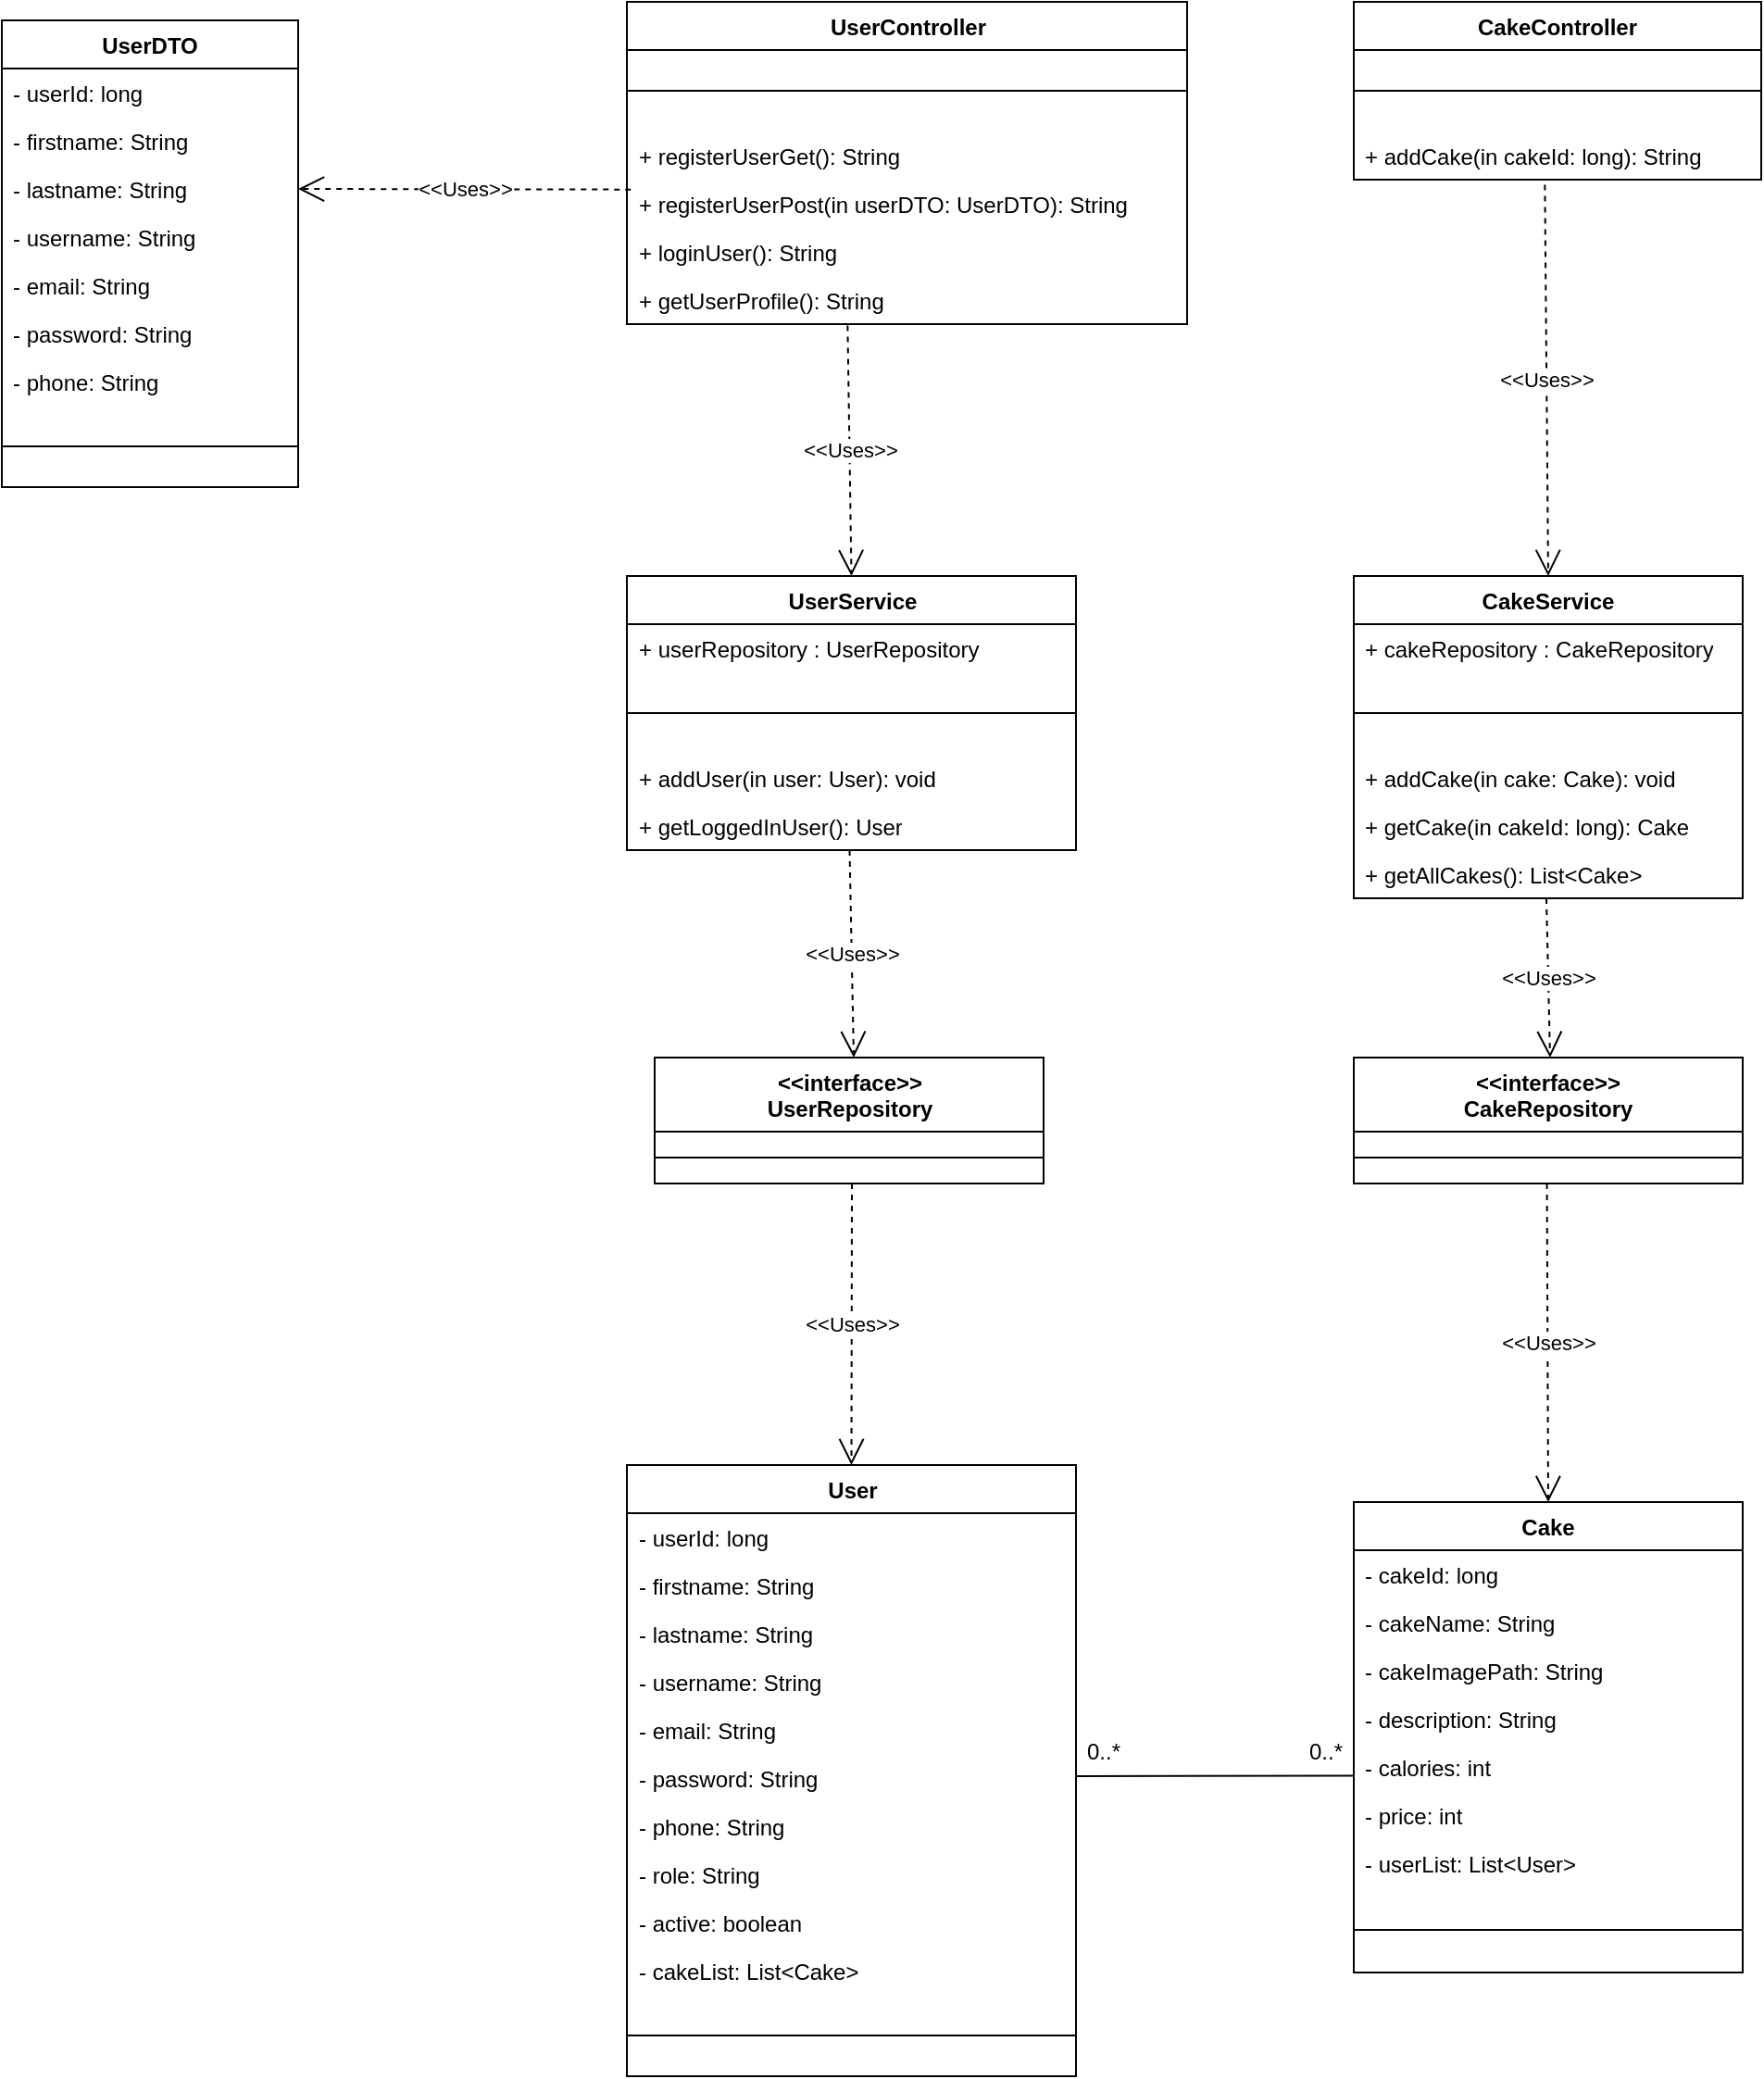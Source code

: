 <mxfile version="24.7.10">
  <diagram name="Page-1" id="xZQDsr4Xxf6uGHRCzoWH">
    <mxGraphModel dx="2368" dy="1765" grid="1" gridSize="10" guides="1" tooltips="1" connect="1" arrows="1" fold="1" page="1" pageScale="1" pageWidth="850" pageHeight="1100" math="0" shadow="0">
      <root>
        <mxCell id="0" />
        <mxCell id="1" parent="0" />
        <mxCell id="k_N3MxR13cJNEKGU2N6l-7" value="User" style="swimlane;fontStyle=1;align=center;verticalAlign=top;childLayout=stackLayout;horizontal=1;startSize=26;horizontalStack=0;resizeParent=1;resizeParentMax=0;resizeLast=0;collapsible=1;marginBottom=0;whiteSpace=wrap;html=1;" vertex="1" parent="1">
          <mxGeometry x="277.5" y="230" width="242.5" height="330" as="geometry" />
        </mxCell>
        <mxCell id="k_N3MxR13cJNEKGU2N6l-33" value="- userId: long" style="text;strokeColor=none;fillColor=none;align=left;verticalAlign=top;spacingLeft=4;spacingRight=4;overflow=hidden;rotatable=0;points=[[0,0.5],[1,0.5]];portConstraint=eastwest;whiteSpace=wrap;html=1;" vertex="1" parent="k_N3MxR13cJNEKGU2N6l-7">
          <mxGeometry y="26" width="242.5" height="26" as="geometry" />
        </mxCell>
        <mxCell id="k_N3MxR13cJNEKGU2N6l-8" value="- firstname: String" style="text;strokeColor=none;fillColor=none;align=left;verticalAlign=top;spacingLeft=4;spacingRight=4;overflow=hidden;rotatable=0;points=[[0,0.5],[1,0.5]];portConstraint=eastwest;whiteSpace=wrap;html=1;" vertex="1" parent="k_N3MxR13cJNEKGU2N6l-7">
          <mxGeometry y="52" width="242.5" height="26" as="geometry" />
        </mxCell>
        <mxCell id="k_N3MxR13cJNEKGU2N6l-14" value="- lastname: String" style="text;strokeColor=none;fillColor=none;align=left;verticalAlign=top;spacingLeft=4;spacingRight=4;overflow=hidden;rotatable=0;points=[[0,0.5],[1,0.5]];portConstraint=eastwest;whiteSpace=wrap;html=1;" vertex="1" parent="k_N3MxR13cJNEKGU2N6l-7">
          <mxGeometry y="78" width="242.5" height="26" as="geometry" />
        </mxCell>
        <mxCell id="k_N3MxR13cJNEKGU2N6l-17" value="- username: String" style="text;strokeColor=none;fillColor=none;align=left;verticalAlign=top;spacingLeft=4;spacingRight=4;overflow=hidden;rotatable=0;points=[[0,0.5],[1,0.5]];portConstraint=eastwest;whiteSpace=wrap;html=1;" vertex="1" parent="k_N3MxR13cJNEKGU2N6l-7">
          <mxGeometry y="104" width="242.5" height="26" as="geometry" />
        </mxCell>
        <mxCell id="k_N3MxR13cJNEKGU2N6l-16" value="- email: String" style="text;strokeColor=none;fillColor=none;align=left;verticalAlign=top;spacingLeft=4;spacingRight=4;overflow=hidden;rotatable=0;points=[[0,0.5],[1,0.5]];portConstraint=eastwest;whiteSpace=wrap;html=1;" vertex="1" parent="k_N3MxR13cJNEKGU2N6l-7">
          <mxGeometry y="130" width="242.5" height="26" as="geometry" />
        </mxCell>
        <mxCell id="k_N3MxR13cJNEKGU2N6l-15" value="- password: String" style="text;strokeColor=none;fillColor=none;align=left;verticalAlign=top;spacingLeft=4;spacingRight=4;overflow=hidden;rotatable=0;points=[[0,0.5],[1,0.5]];portConstraint=eastwest;whiteSpace=wrap;html=1;" vertex="1" parent="k_N3MxR13cJNEKGU2N6l-7">
          <mxGeometry y="156" width="242.5" height="26" as="geometry" />
        </mxCell>
        <mxCell id="k_N3MxR13cJNEKGU2N6l-13" value="- phone: String" style="text;strokeColor=none;fillColor=none;align=left;verticalAlign=top;spacingLeft=4;spacingRight=4;overflow=hidden;rotatable=0;points=[[0,0.5],[1,0.5]];portConstraint=eastwest;whiteSpace=wrap;html=1;" vertex="1" parent="k_N3MxR13cJNEKGU2N6l-7">
          <mxGeometry y="182" width="242.5" height="26" as="geometry" />
        </mxCell>
        <mxCell id="k_N3MxR13cJNEKGU2N6l-19" value="- role: String" style="text;strokeColor=none;fillColor=none;align=left;verticalAlign=top;spacingLeft=4;spacingRight=4;overflow=hidden;rotatable=0;points=[[0,0.5],[1,0.5]];portConstraint=eastwest;whiteSpace=wrap;html=1;" vertex="1" parent="k_N3MxR13cJNEKGU2N6l-7">
          <mxGeometry y="208" width="242.5" height="26" as="geometry" />
        </mxCell>
        <mxCell id="k_N3MxR13cJNEKGU2N6l-18" value="- active: boolean" style="text;strokeColor=none;fillColor=none;align=left;verticalAlign=top;spacingLeft=4;spacingRight=4;overflow=hidden;rotatable=0;points=[[0,0.5],[1,0.5]];portConstraint=eastwest;whiteSpace=wrap;html=1;" vertex="1" parent="k_N3MxR13cJNEKGU2N6l-7">
          <mxGeometry y="234" width="242.5" height="26" as="geometry" />
        </mxCell>
        <mxCell id="k_N3MxR13cJNEKGU2N6l-20" value="- cakeList: List&amp;lt;Cake&amp;gt;" style="text;strokeColor=none;fillColor=none;align=left;verticalAlign=top;spacingLeft=4;spacingRight=4;overflow=hidden;rotatable=0;points=[[0,0.5],[1,0.5]];portConstraint=eastwest;whiteSpace=wrap;html=1;" vertex="1" parent="k_N3MxR13cJNEKGU2N6l-7">
          <mxGeometry y="260" width="242.5" height="26" as="geometry" />
        </mxCell>
        <mxCell id="k_N3MxR13cJNEKGU2N6l-9" value="" style="line;strokeWidth=1;fillColor=none;align=left;verticalAlign=middle;spacingTop=-1;spacingLeft=3;spacingRight=3;rotatable=0;labelPosition=right;points=[];portConstraint=eastwest;strokeColor=inherit;" vertex="1" parent="k_N3MxR13cJNEKGU2N6l-7">
          <mxGeometry y="286" width="242.5" height="44" as="geometry" />
        </mxCell>
        <mxCell id="k_N3MxR13cJNEKGU2N6l-21" value="Cake" style="swimlane;fontStyle=1;align=center;verticalAlign=top;childLayout=stackLayout;horizontal=1;startSize=26;horizontalStack=0;resizeParent=1;resizeParentMax=0;resizeLast=0;collapsible=1;marginBottom=0;whiteSpace=wrap;html=1;" vertex="1" parent="1">
          <mxGeometry x="670" y="250" width="210" height="254" as="geometry" />
        </mxCell>
        <mxCell id="k_N3MxR13cJNEKGU2N6l-22" value="- cakeId: long" style="text;strokeColor=none;fillColor=none;align=left;verticalAlign=top;spacingLeft=4;spacingRight=4;overflow=hidden;rotatable=0;points=[[0,0.5],[1,0.5]];portConstraint=eastwest;whiteSpace=wrap;html=1;" vertex="1" parent="k_N3MxR13cJNEKGU2N6l-21">
          <mxGeometry y="26" width="210" height="26" as="geometry" />
        </mxCell>
        <mxCell id="k_N3MxR13cJNEKGU2N6l-23" value="- cakeName: String" style="text;strokeColor=none;fillColor=none;align=left;verticalAlign=top;spacingLeft=4;spacingRight=4;overflow=hidden;rotatable=0;points=[[0,0.5],[1,0.5]];portConstraint=eastwest;whiteSpace=wrap;html=1;" vertex="1" parent="k_N3MxR13cJNEKGU2N6l-21">
          <mxGeometry y="52" width="210" height="26" as="geometry" />
        </mxCell>
        <mxCell id="k_N3MxR13cJNEKGU2N6l-24" value="- cakeImagePath: String" style="text;strokeColor=none;fillColor=none;align=left;verticalAlign=top;spacingLeft=4;spacingRight=4;overflow=hidden;rotatable=0;points=[[0,0.5],[1,0.5]];portConstraint=eastwest;whiteSpace=wrap;html=1;" vertex="1" parent="k_N3MxR13cJNEKGU2N6l-21">
          <mxGeometry y="78" width="210" height="26" as="geometry" />
        </mxCell>
        <mxCell id="k_N3MxR13cJNEKGU2N6l-25" value="- description: String" style="text;strokeColor=none;fillColor=none;align=left;verticalAlign=top;spacingLeft=4;spacingRight=4;overflow=hidden;rotatable=0;points=[[0,0.5],[1,0.5]];portConstraint=eastwest;whiteSpace=wrap;html=1;" vertex="1" parent="k_N3MxR13cJNEKGU2N6l-21">
          <mxGeometry y="104" width="210" height="26" as="geometry" />
        </mxCell>
        <mxCell id="k_N3MxR13cJNEKGU2N6l-26" value="- calories: int" style="text;strokeColor=none;fillColor=none;align=left;verticalAlign=top;spacingLeft=4;spacingRight=4;overflow=hidden;rotatable=0;points=[[0,0.5],[1,0.5]];portConstraint=eastwest;whiteSpace=wrap;html=1;" vertex="1" parent="k_N3MxR13cJNEKGU2N6l-21">
          <mxGeometry y="130" width="210" height="26" as="geometry" />
        </mxCell>
        <mxCell id="k_N3MxR13cJNEKGU2N6l-27" value="- price: int" style="text;strokeColor=none;fillColor=none;align=left;verticalAlign=top;spacingLeft=4;spacingRight=4;overflow=hidden;rotatable=0;points=[[0,0.5],[1,0.5]];portConstraint=eastwest;whiteSpace=wrap;html=1;" vertex="1" parent="k_N3MxR13cJNEKGU2N6l-21">
          <mxGeometry y="156" width="210" height="26" as="geometry" />
        </mxCell>
        <mxCell id="k_N3MxR13cJNEKGU2N6l-28" value="- userList: List&amp;lt;User&amp;gt;" style="text;strokeColor=none;fillColor=none;align=left;verticalAlign=top;spacingLeft=4;spacingRight=4;overflow=hidden;rotatable=0;points=[[0,0.5],[1,0.5]];portConstraint=eastwest;whiteSpace=wrap;html=1;" vertex="1" parent="k_N3MxR13cJNEKGU2N6l-21">
          <mxGeometry y="182" width="210" height="26" as="geometry" />
        </mxCell>
        <mxCell id="k_N3MxR13cJNEKGU2N6l-31" value="" style="line;strokeWidth=1;fillColor=none;align=left;verticalAlign=middle;spacingTop=-1;spacingLeft=3;spacingRight=3;rotatable=0;labelPosition=right;points=[];portConstraint=eastwest;strokeColor=inherit;" vertex="1" parent="k_N3MxR13cJNEKGU2N6l-21">
          <mxGeometry y="208" width="210" height="46" as="geometry" />
        </mxCell>
        <mxCell id="k_N3MxR13cJNEKGU2N6l-35" value="" style="endArrow=none;html=1;rounded=0;entryX=-0.002;entryY=0.683;entryDx=0;entryDy=0;entryPerimeter=0;" edge="1" parent="1" target="k_N3MxR13cJNEKGU2N6l-26">
          <mxGeometry relative="1" as="geometry">
            <mxPoint x="520" y="398" as="sourcePoint" />
            <mxPoint x="660" y="398" as="targetPoint" />
          </mxGeometry>
        </mxCell>
        <mxCell id="k_N3MxR13cJNEKGU2N6l-41" value="0..*" style="text;html=1;align=center;verticalAlign=middle;whiteSpace=wrap;rounded=0;" vertex="1" parent="1">
          <mxGeometry x="520" y="370" width="30" height="30" as="geometry" />
        </mxCell>
        <mxCell id="k_N3MxR13cJNEKGU2N6l-42" value="0..*" style="text;html=1;align=center;verticalAlign=middle;whiteSpace=wrap;rounded=0;" vertex="1" parent="1">
          <mxGeometry x="640" y="370" width="30" height="30" as="geometry" />
        </mxCell>
        <mxCell id="k_N3MxR13cJNEKGU2N6l-43" value="UserService" style="swimlane;fontStyle=1;align=center;verticalAlign=top;childLayout=stackLayout;horizontal=1;startSize=26;horizontalStack=0;resizeParent=1;resizeParentMax=0;resizeLast=0;collapsible=1;marginBottom=0;whiteSpace=wrap;html=1;" vertex="1" parent="1">
          <mxGeometry x="277.5" y="-250" width="242.5" height="148" as="geometry" />
        </mxCell>
        <mxCell id="k_N3MxR13cJNEKGU2N6l-91" value="+ userRepository : UserRepository" style="text;strokeColor=none;fillColor=none;align=left;verticalAlign=top;spacingLeft=4;spacingRight=4;overflow=hidden;rotatable=0;points=[[0,0.5],[1,0.5]];portConstraint=eastwest;whiteSpace=wrap;html=1;" vertex="1" parent="k_N3MxR13cJNEKGU2N6l-43">
          <mxGeometry y="26" width="242.5" height="26" as="geometry" />
        </mxCell>
        <mxCell id="k_N3MxR13cJNEKGU2N6l-54" value="" style="line;strokeWidth=1;fillColor=none;align=left;verticalAlign=middle;spacingTop=-1;spacingLeft=3;spacingRight=3;rotatable=0;labelPosition=right;points=[];portConstraint=eastwest;strokeColor=inherit;" vertex="1" parent="k_N3MxR13cJNEKGU2N6l-43">
          <mxGeometry y="52" width="242.5" height="44" as="geometry" />
        </mxCell>
        <mxCell id="k_N3MxR13cJNEKGU2N6l-53" value="+ addUser(in user: User): void" style="text;strokeColor=none;fillColor=none;align=left;verticalAlign=top;spacingLeft=4;spacingRight=4;overflow=hidden;rotatable=0;points=[[0,0.5],[1,0.5]];portConstraint=eastwest;whiteSpace=wrap;html=1;" vertex="1" parent="k_N3MxR13cJNEKGU2N6l-43">
          <mxGeometry y="96" width="242.5" height="26" as="geometry" />
        </mxCell>
        <mxCell id="k_N3MxR13cJNEKGU2N6l-55" value="+ getLoggedInUser(): User" style="text;strokeColor=none;fillColor=none;align=left;verticalAlign=top;spacingLeft=4;spacingRight=4;overflow=hidden;rotatable=0;points=[[0,0.5],[1,0.5]];portConstraint=eastwest;whiteSpace=wrap;html=1;" vertex="1" parent="k_N3MxR13cJNEKGU2N6l-43">
          <mxGeometry y="122" width="242.5" height="26" as="geometry" />
        </mxCell>
        <mxCell id="k_N3MxR13cJNEKGU2N6l-56" value="CakeService" style="swimlane;fontStyle=1;align=center;verticalAlign=top;childLayout=stackLayout;horizontal=1;startSize=26;horizontalStack=0;resizeParent=1;resizeParentMax=0;resizeLast=0;collapsible=1;marginBottom=0;whiteSpace=wrap;html=1;" vertex="1" parent="1">
          <mxGeometry x="670" y="-250" width="210" height="174" as="geometry" />
        </mxCell>
        <mxCell id="k_N3MxR13cJNEKGU2N6l-92" value="+ cakeRepository : CakeRepository" style="text;strokeColor=none;fillColor=none;align=left;verticalAlign=top;spacingLeft=4;spacingRight=4;overflow=hidden;rotatable=0;points=[[0,0.5],[1,0.5]];portConstraint=eastwest;whiteSpace=wrap;html=1;" vertex="1" parent="k_N3MxR13cJNEKGU2N6l-56">
          <mxGeometry y="26" width="210" height="26" as="geometry" />
        </mxCell>
        <mxCell id="k_N3MxR13cJNEKGU2N6l-57" value="" style="line;strokeWidth=1;fillColor=none;align=left;verticalAlign=middle;spacingTop=-1;spacingLeft=3;spacingRight=3;rotatable=0;labelPosition=right;points=[];portConstraint=eastwest;strokeColor=inherit;" vertex="1" parent="k_N3MxR13cJNEKGU2N6l-56">
          <mxGeometry y="52" width="210" height="44" as="geometry" />
        </mxCell>
        <mxCell id="k_N3MxR13cJNEKGU2N6l-60" value="+ addCake(in cake: Cake): void" style="text;strokeColor=none;fillColor=none;align=left;verticalAlign=top;spacingLeft=4;spacingRight=4;overflow=hidden;rotatable=0;points=[[0,0.5],[1,0.5]];portConstraint=eastwest;whiteSpace=wrap;html=1;" vertex="1" parent="k_N3MxR13cJNEKGU2N6l-56">
          <mxGeometry y="96" width="210" height="26" as="geometry" />
        </mxCell>
        <mxCell id="k_N3MxR13cJNEKGU2N6l-58" value="+ getCake(in cakeId: long): Cake" style="text;strokeColor=none;fillColor=none;align=left;verticalAlign=top;spacingLeft=4;spacingRight=4;overflow=hidden;rotatable=0;points=[[0,0.5],[1,0.5]];portConstraint=eastwest;whiteSpace=wrap;html=1;" vertex="1" parent="k_N3MxR13cJNEKGU2N6l-56">
          <mxGeometry y="122" width="210" height="26" as="geometry" />
        </mxCell>
        <mxCell id="k_N3MxR13cJNEKGU2N6l-59" value="+ getAllCakes(): List&amp;lt;Cake&amp;gt;" style="text;strokeColor=none;fillColor=none;align=left;verticalAlign=top;spacingLeft=4;spacingRight=4;overflow=hidden;rotatable=0;points=[[0,0.5],[1,0.5]];portConstraint=eastwest;whiteSpace=wrap;html=1;" vertex="1" parent="k_N3MxR13cJNEKGU2N6l-56">
          <mxGeometry y="148" width="210" height="26" as="geometry" />
        </mxCell>
        <mxCell id="k_N3MxR13cJNEKGU2N6l-65" value="&amp;lt;&amp;lt;interface&amp;gt;&amp;gt;&lt;div&gt;CakeRepository&lt;/div&gt;" style="swimlane;fontStyle=1;align=center;verticalAlign=top;childLayout=stackLayout;horizontal=1;startSize=40;horizontalStack=0;resizeParent=1;resizeParentMax=0;resizeLast=0;collapsible=1;marginBottom=0;whiteSpace=wrap;html=1;" vertex="1" parent="1">
          <mxGeometry x="670" y="10" width="210" height="68" as="geometry" />
        </mxCell>
        <mxCell id="k_N3MxR13cJNEKGU2N6l-66" value="" style="line;strokeWidth=1;fillColor=none;align=left;verticalAlign=middle;spacingTop=-1;spacingLeft=3;spacingRight=3;rotatable=0;labelPosition=right;points=[];portConstraint=eastwest;strokeColor=inherit;" vertex="1" parent="k_N3MxR13cJNEKGU2N6l-65">
          <mxGeometry y="40" width="210" height="28" as="geometry" />
        </mxCell>
        <mxCell id="k_N3MxR13cJNEKGU2N6l-68" value="UserDTO" style="swimlane;fontStyle=1;align=center;verticalAlign=top;childLayout=stackLayout;horizontal=1;startSize=26;horizontalStack=0;resizeParent=1;resizeParentMax=0;resizeLast=0;collapsible=1;marginBottom=0;whiteSpace=wrap;html=1;" vertex="1" parent="1">
          <mxGeometry x="-60" y="-550" width="160" height="252" as="geometry" />
        </mxCell>
        <mxCell id="k_N3MxR13cJNEKGU2N6l-69" value="- userId: long" style="text;strokeColor=none;fillColor=none;align=left;verticalAlign=top;spacingLeft=4;spacingRight=4;overflow=hidden;rotatable=0;points=[[0,0.5],[1,0.5]];portConstraint=eastwest;whiteSpace=wrap;html=1;" vertex="1" parent="k_N3MxR13cJNEKGU2N6l-68">
          <mxGeometry y="26" width="160" height="26" as="geometry" />
        </mxCell>
        <mxCell id="k_N3MxR13cJNEKGU2N6l-70" value="- firstname: String" style="text;strokeColor=none;fillColor=none;align=left;verticalAlign=top;spacingLeft=4;spacingRight=4;overflow=hidden;rotatable=0;points=[[0,0.5],[1,0.5]];portConstraint=eastwest;whiteSpace=wrap;html=1;" vertex="1" parent="k_N3MxR13cJNEKGU2N6l-68">
          <mxGeometry y="52" width="160" height="26" as="geometry" />
        </mxCell>
        <mxCell id="k_N3MxR13cJNEKGU2N6l-71" value="- lastname: String" style="text;strokeColor=none;fillColor=none;align=left;verticalAlign=top;spacingLeft=4;spacingRight=4;overflow=hidden;rotatable=0;points=[[0,0.5],[1,0.5]];portConstraint=eastwest;whiteSpace=wrap;html=1;" vertex="1" parent="k_N3MxR13cJNEKGU2N6l-68">
          <mxGeometry y="78" width="160" height="26" as="geometry" />
        </mxCell>
        <mxCell id="k_N3MxR13cJNEKGU2N6l-72" value="- username: String" style="text;strokeColor=none;fillColor=none;align=left;verticalAlign=top;spacingLeft=4;spacingRight=4;overflow=hidden;rotatable=0;points=[[0,0.5],[1,0.5]];portConstraint=eastwest;whiteSpace=wrap;html=1;" vertex="1" parent="k_N3MxR13cJNEKGU2N6l-68">
          <mxGeometry y="104" width="160" height="26" as="geometry" />
        </mxCell>
        <mxCell id="k_N3MxR13cJNEKGU2N6l-73" value="- email: String" style="text;strokeColor=none;fillColor=none;align=left;verticalAlign=top;spacingLeft=4;spacingRight=4;overflow=hidden;rotatable=0;points=[[0,0.5],[1,0.5]];portConstraint=eastwest;whiteSpace=wrap;html=1;" vertex="1" parent="k_N3MxR13cJNEKGU2N6l-68">
          <mxGeometry y="130" width="160" height="26" as="geometry" />
        </mxCell>
        <mxCell id="k_N3MxR13cJNEKGU2N6l-74" value="- password: String" style="text;strokeColor=none;fillColor=none;align=left;verticalAlign=top;spacingLeft=4;spacingRight=4;overflow=hidden;rotatable=0;points=[[0,0.5],[1,0.5]];portConstraint=eastwest;whiteSpace=wrap;html=1;" vertex="1" parent="k_N3MxR13cJNEKGU2N6l-68">
          <mxGeometry y="156" width="160" height="26" as="geometry" />
        </mxCell>
        <mxCell id="k_N3MxR13cJNEKGU2N6l-75" value="- phone: String" style="text;strokeColor=none;fillColor=none;align=left;verticalAlign=top;spacingLeft=4;spacingRight=4;overflow=hidden;rotatable=0;points=[[0,0.5],[1,0.5]];portConstraint=eastwest;whiteSpace=wrap;html=1;" vertex="1" parent="k_N3MxR13cJNEKGU2N6l-68">
          <mxGeometry y="182" width="160" height="26" as="geometry" />
        </mxCell>
        <mxCell id="k_N3MxR13cJNEKGU2N6l-79" value="" style="line;strokeWidth=1;fillColor=none;align=left;verticalAlign=middle;spacingTop=-1;spacingLeft=3;spacingRight=3;rotatable=0;labelPosition=right;points=[];portConstraint=eastwest;strokeColor=inherit;" vertex="1" parent="k_N3MxR13cJNEKGU2N6l-68">
          <mxGeometry y="208" width="160" height="44" as="geometry" />
        </mxCell>
        <mxCell id="k_N3MxR13cJNEKGU2N6l-80" value="CakeController" style="swimlane;fontStyle=1;align=center;verticalAlign=top;childLayout=stackLayout;horizontal=1;startSize=26;horizontalStack=0;resizeParent=1;resizeParentMax=0;resizeLast=0;collapsible=1;marginBottom=0;whiteSpace=wrap;html=1;" vertex="1" parent="1">
          <mxGeometry x="670" y="-560" width="220" height="96" as="geometry" />
        </mxCell>
        <mxCell id="k_N3MxR13cJNEKGU2N6l-81" value="" style="line;strokeWidth=1;fillColor=none;align=left;verticalAlign=middle;spacingTop=-1;spacingLeft=3;spacingRight=3;rotatable=0;labelPosition=right;points=[];portConstraint=eastwest;strokeColor=inherit;" vertex="1" parent="k_N3MxR13cJNEKGU2N6l-80">
          <mxGeometry y="26" width="220" height="44" as="geometry" />
        </mxCell>
        <mxCell id="k_N3MxR13cJNEKGU2N6l-82" value="+ addCake(in cakeId: long): String" style="text;strokeColor=none;fillColor=none;align=left;verticalAlign=top;spacingLeft=4;spacingRight=4;overflow=hidden;rotatable=0;points=[[0,0.5],[1,0.5]];portConstraint=eastwest;whiteSpace=wrap;html=1;" vertex="1" parent="k_N3MxR13cJNEKGU2N6l-80">
          <mxGeometry y="70" width="220" height="26" as="geometry" />
        </mxCell>
        <mxCell id="k_N3MxR13cJNEKGU2N6l-85" value="UserController" style="swimlane;fontStyle=1;align=center;verticalAlign=top;childLayout=stackLayout;horizontal=1;startSize=26;horizontalStack=0;resizeParent=1;resizeParentMax=0;resizeLast=0;collapsible=1;marginBottom=0;whiteSpace=wrap;html=1;" vertex="1" parent="1">
          <mxGeometry x="277.5" y="-560" width="302.5" height="174" as="geometry" />
        </mxCell>
        <mxCell id="k_N3MxR13cJNEKGU2N6l-86" value="" style="line;strokeWidth=1;fillColor=none;align=left;verticalAlign=middle;spacingTop=-1;spacingLeft=3;spacingRight=3;rotatable=0;labelPosition=right;points=[];portConstraint=eastwest;strokeColor=inherit;" vertex="1" parent="k_N3MxR13cJNEKGU2N6l-85">
          <mxGeometry y="26" width="302.5" height="44" as="geometry" />
        </mxCell>
        <mxCell id="k_N3MxR13cJNEKGU2N6l-88" value="+ registerUserGet(): String" style="text;strokeColor=none;fillColor=none;align=left;verticalAlign=top;spacingLeft=4;spacingRight=4;overflow=hidden;rotatable=0;points=[[0,0.5],[1,0.5]];portConstraint=eastwest;whiteSpace=wrap;html=1;" vertex="1" parent="k_N3MxR13cJNEKGU2N6l-85">
          <mxGeometry y="70" width="302.5" height="26" as="geometry" />
        </mxCell>
        <mxCell id="k_N3MxR13cJNEKGU2N6l-87" value="+ registerUserPost(in userDTO: UserDTO): String" style="text;strokeColor=none;fillColor=none;align=left;verticalAlign=top;spacingLeft=4;spacingRight=4;overflow=hidden;rotatable=0;points=[[0,0.5],[1,0.5]];portConstraint=eastwest;whiteSpace=wrap;html=1;" vertex="1" parent="k_N3MxR13cJNEKGU2N6l-85">
          <mxGeometry y="96" width="302.5" height="26" as="geometry" />
        </mxCell>
        <mxCell id="k_N3MxR13cJNEKGU2N6l-89" value="+ loginUser(): String" style="text;strokeColor=none;fillColor=none;align=left;verticalAlign=top;spacingLeft=4;spacingRight=4;overflow=hidden;rotatable=0;points=[[0,0.5],[1,0.5]];portConstraint=eastwest;whiteSpace=wrap;html=1;" vertex="1" parent="k_N3MxR13cJNEKGU2N6l-85">
          <mxGeometry y="122" width="302.5" height="26" as="geometry" />
        </mxCell>
        <mxCell id="k_N3MxR13cJNEKGU2N6l-90" value="+ getUserProfile(): String" style="text;strokeColor=none;fillColor=none;align=left;verticalAlign=top;spacingLeft=4;spacingRight=4;overflow=hidden;rotatable=0;points=[[0,0.5],[1,0.5]];portConstraint=eastwest;whiteSpace=wrap;html=1;" vertex="1" parent="k_N3MxR13cJNEKGU2N6l-85">
          <mxGeometry y="148" width="302.5" height="26" as="geometry" />
        </mxCell>
        <mxCell id="k_N3MxR13cJNEKGU2N6l-93" value="&amp;lt;&amp;lt;interface&amp;gt;&amp;gt;&lt;div&gt;UserRepository&lt;br&gt;&lt;/div&gt;" style="swimlane;fontStyle=1;align=center;verticalAlign=top;childLayout=stackLayout;horizontal=1;startSize=40;horizontalStack=0;resizeParent=1;resizeParentMax=0;resizeLast=0;collapsible=1;marginBottom=0;whiteSpace=wrap;html=1;" vertex="1" parent="1">
          <mxGeometry x="292.5" y="10" width="210" height="68" as="geometry" />
        </mxCell>
        <mxCell id="k_N3MxR13cJNEKGU2N6l-94" value="" style="line;strokeWidth=1;fillColor=none;align=left;verticalAlign=middle;spacingTop=-1;spacingLeft=3;spacingRight=3;rotatable=0;labelPosition=right;points=[];portConstraint=eastwest;strokeColor=inherit;" vertex="1" parent="k_N3MxR13cJNEKGU2N6l-93">
          <mxGeometry y="40" width="210" height="28" as="geometry" />
        </mxCell>
        <mxCell id="k_N3MxR13cJNEKGU2N6l-95" value="&amp;lt;&amp;lt;Uses&amp;gt;&amp;gt;" style="endArrow=open;endSize=12;dashed=1;html=1;rounded=0;exitX=0.007;exitY=0.205;exitDx=0;exitDy=0;entryX=1;entryY=0.5;entryDx=0;entryDy=0;exitPerimeter=0;" edge="1" parent="1" source="k_N3MxR13cJNEKGU2N6l-87" target="k_N3MxR13cJNEKGU2N6l-71">
          <mxGeometry width="160" relative="1" as="geometry">
            <mxPoint x="410" y="-330" as="sourcePoint" />
            <mxPoint x="570" y="-330" as="targetPoint" />
          </mxGeometry>
        </mxCell>
        <mxCell id="k_N3MxR13cJNEKGU2N6l-96" value="&amp;lt;&amp;lt;Uses&amp;gt;&amp;gt;" style="endArrow=open;endSize=12;dashed=1;html=1;rounded=0;exitX=0.394;exitY=1.027;exitDx=0;exitDy=0;entryX=0.5;entryY=0;entryDx=0;entryDy=0;exitPerimeter=0;" edge="1" parent="1" source="k_N3MxR13cJNEKGU2N6l-90" target="k_N3MxR13cJNEKGU2N6l-43">
          <mxGeometry width="160" relative="1" as="geometry">
            <mxPoint x="389" y="-340" as="sourcePoint" />
            <mxPoint x="210" y="-340" as="targetPoint" />
          </mxGeometry>
        </mxCell>
        <mxCell id="k_N3MxR13cJNEKGU2N6l-97" value="&amp;lt;&amp;lt;Uses&amp;gt;&amp;gt;" style="endArrow=open;endSize=12;dashed=1;html=1;rounded=0;exitX=0.469;exitY=1.104;exitDx=0;exitDy=0;entryX=0.5;entryY=0;entryDx=0;entryDy=0;exitPerimeter=0;" edge="1" parent="1" source="k_N3MxR13cJNEKGU2N6l-82" target="k_N3MxR13cJNEKGU2N6l-56">
          <mxGeometry width="160" relative="1" as="geometry">
            <mxPoint x="299" y="-439" as="sourcePoint" />
            <mxPoint x="120" y="-439" as="targetPoint" />
          </mxGeometry>
        </mxCell>
        <mxCell id="k_N3MxR13cJNEKGU2N6l-98" value="&amp;lt;&amp;lt;Uses&amp;gt;&amp;gt;" style="endArrow=open;endSize=12;dashed=1;html=1;rounded=0;exitX=0.499;exitY=1.093;exitDx=0;exitDy=0;exitPerimeter=0;" edge="1" parent="1">
          <mxGeometry width="160" relative="1" as="geometry">
            <mxPoint x="397.75" y="-102" as="sourcePoint" />
            <mxPoint x="400" y="10" as="targetPoint" />
          </mxGeometry>
        </mxCell>
        <mxCell id="k_N3MxR13cJNEKGU2N6l-99" value="&amp;lt;&amp;lt;Uses&amp;gt;&amp;gt;" style="endArrow=open;endSize=12;dashed=1;html=1;rounded=0;exitX=0.499;exitY=1.093;exitDx=0;exitDy=0;exitPerimeter=0;" edge="1" parent="1">
          <mxGeometry width="160" relative="1" as="geometry">
            <mxPoint x="774" y="-76" as="sourcePoint" />
            <mxPoint x="776" y="10" as="targetPoint" />
          </mxGeometry>
        </mxCell>
        <mxCell id="k_N3MxR13cJNEKGU2N6l-100" value="&amp;lt;&amp;lt;Uses&amp;gt;&amp;gt;" style="endArrow=open;endSize=12;dashed=1;html=1;rounded=0;entryX=0.5;entryY=0;entryDx=0;entryDy=0;" edge="1" parent="1" target="k_N3MxR13cJNEKGU2N6l-7">
          <mxGeometry width="160" relative="1" as="geometry">
            <mxPoint x="399" y="78" as="sourcePoint" />
            <mxPoint x="392" y="212" as="targetPoint" />
          </mxGeometry>
        </mxCell>
        <mxCell id="k_N3MxR13cJNEKGU2N6l-101" value="&amp;lt;&amp;lt;Uses&amp;gt;&amp;gt;" style="endArrow=open;endSize=12;dashed=1;html=1;rounded=0;entryX=0.5;entryY=0;entryDx=0;entryDy=0;" edge="1" parent="1" target="k_N3MxR13cJNEKGU2N6l-21">
          <mxGeometry width="160" relative="1" as="geometry">
            <mxPoint x="774.29" y="78" as="sourcePoint" />
            <mxPoint x="774.29" y="230" as="targetPoint" />
          </mxGeometry>
        </mxCell>
      </root>
    </mxGraphModel>
  </diagram>
</mxfile>
